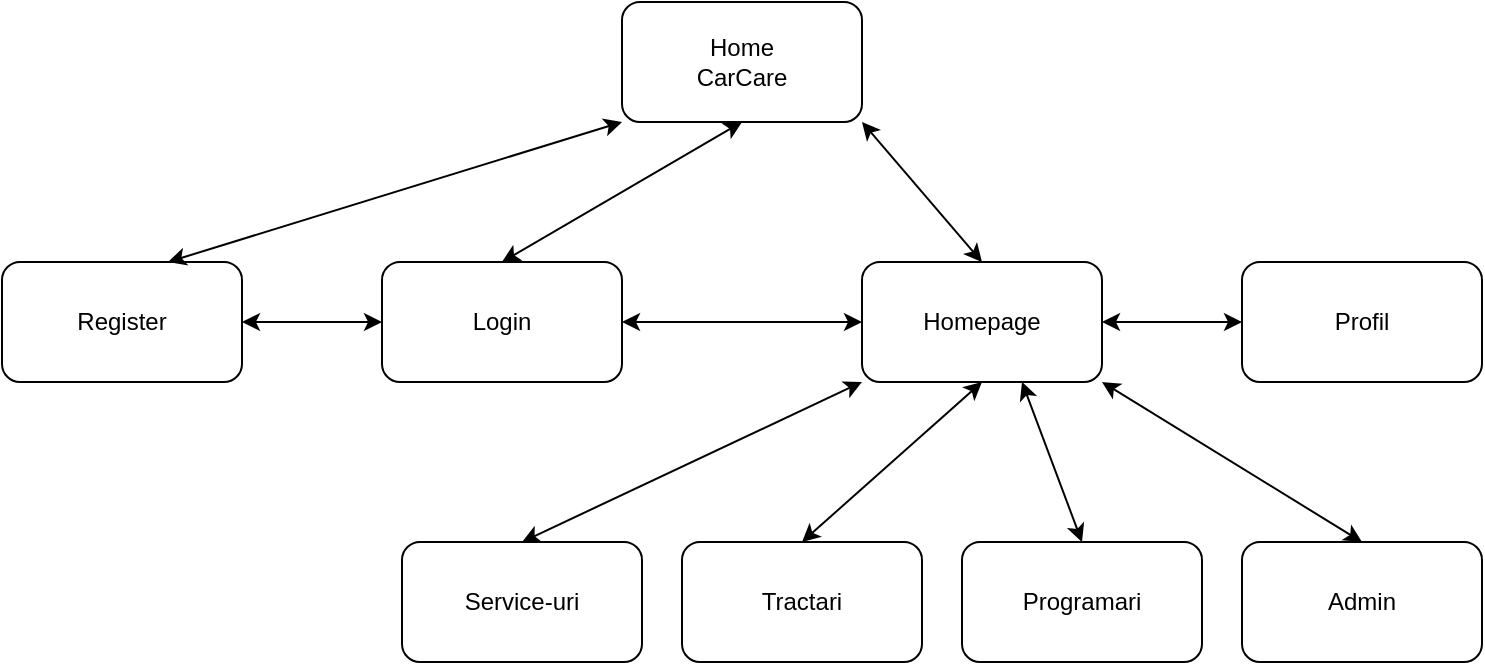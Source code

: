 <mxfile version="14.7.2" type="device"><diagram id="_4_vPUAfQ9tTINUTE8E8" name="Page-1"><mxGraphModel dx="1298" dy="811" grid="1" gridSize="10" guides="1" tooltips="1" connect="1" arrows="1" fold="1" page="1" pageScale="1" pageWidth="827" pageHeight="1169" math="0" shadow="0"><root><mxCell id="0"/><mxCell id="1" parent="0"/><mxCell id="q0YUQiDTq2kYeoolsgdN-1" value="Home&lt;br&gt;CarCare&lt;br&gt;" style="rounded=1;whiteSpace=wrap;html=1;" vertex="1" parent="1"><mxGeometry x="370" y="20" width="120" height="60" as="geometry"/></mxCell><mxCell id="q0YUQiDTq2kYeoolsgdN-2" value="Register" style="rounded=1;whiteSpace=wrap;html=1;" vertex="1" parent="1"><mxGeometry x="60" y="150" width="120" height="60" as="geometry"/></mxCell><mxCell id="q0YUQiDTq2kYeoolsgdN-3" value="Login" style="rounded=1;whiteSpace=wrap;html=1;" vertex="1" parent="1"><mxGeometry x="250" y="150" width="120" height="60" as="geometry"/></mxCell><mxCell id="q0YUQiDTq2kYeoolsgdN-4" value="Homepage" style="rounded=1;whiteSpace=wrap;html=1;" vertex="1" parent="1"><mxGeometry x="490" y="150" width="120" height="60" as="geometry"/></mxCell><mxCell id="q0YUQiDTq2kYeoolsgdN-5" value="Profil&lt;br&gt;" style="rounded=1;whiteSpace=wrap;html=1;" vertex="1" parent="1"><mxGeometry x="680" y="150" width="120" height="60" as="geometry"/></mxCell><mxCell id="q0YUQiDTq2kYeoolsgdN-6" value="Admin" style="rounded=1;whiteSpace=wrap;html=1;" vertex="1" parent="1"><mxGeometry x="680" y="290" width="120" height="60" as="geometry"/></mxCell><mxCell id="q0YUQiDTq2kYeoolsgdN-7" value="Programari" style="rounded=1;whiteSpace=wrap;html=1;" vertex="1" parent="1"><mxGeometry x="540" y="290" width="120" height="60" as="geometry"/></mxCell><mxCell id="q0YUQiDTq2kYeoolsgdN-8" value="Tractari" style="rounded=1;whiteSpace=wrap;html=1;" vertex="1" parent="1"><mxGeometry x="400" y="290" width="120" height="60" as="geometry"/></mxCell><mxCell id="q0YUQiDTq2kYeoolsgdN-9" value="Service-uri" style="rounded=1;whiteSpace=wrap;html=1;" vertex="1" parent="1"><mxGeometry x="260" y="290" width="120" height="60" as="geometry"/></mxCell><mxCell id="q0YUQiDTq2kYeoolsgdN-10" value="" style="endArrow=classic;startArrow=classic;html=1;entryX=0;entryY=1;entryDx=0;entryDy=0;exitX=0.692;exitY=0;exitDx=0;exitDy=0;exitPerimeter=0;" edge="1" parent="1" source="q0YUQiDTq2kYeoolsgdN-2" target="q0YUQiDTq2kYeoolsgdN-1"><mxGeometry width="50" height="50" relative="1" as="geometry"><mxPoint x="390" y="420" as="sourcePoint"/><mxPoint x="440" y="370" as="targetPoint"/></mxGeometry></mxCell><mxCell id="q0YUQiDTq2kYeoolsgdN-11" value="" style="endArrow=classic;startArrow=classic;html=1;entryX=0.5;entryY=1;entryDx=0;entryDy=0;exitX=0.5;exitY=0;exitDx=0;exitDy=0;" edge="1" parent="1" source="q0YUQiDTq2kYeoolsgdN-3" target="q0YUQiDTq2kYeoolsgdN-1"><mxGeometry width="50" height="50" relative="1" as="geometry"><mxPoint x="166.52" y="160" as="sourcePoint"/><mxPoint x="453.48" y="90" as="targetPoint"/></mxGeometry></mxCell><mxCell id="q0YUQiDTq2kYeoolsgdN-12" value="" style="endArrow=classic;startArrow=classic;html=1;entryX=0.5;entryY=0;entryDx=0;entryDy=0;exitX=1;exitY=1;exitDx=0;exitDy=0;" edge="1" parent="1" source="q0YUQiDTq2kYeoolsgdN-1" target="q0YUQiDTq2kYeoolsgdN-4"><mxGeometry width="50" height="50" relative="1" as="geometry"><mxPoint x="470" y="100" as="sourcePoint"/><mxPoint x="756.96" y="30" as="targetPoint"/></mxGeometry></mxCell><mxCell id="q0YUQiDTq2kYeoolsgdN-14" value="" style="endArrow=classic;startArrow=classic;html=1;entryX=0;entryY=0.5;entryDx=0;entryDy=0;exitX=1;exitY=0.5;exitDx=0;exitDy=0;" edge="1" parent="1" source="q0YUQiDTq2kYeoolsgdN-2" target="q0YUQiDTq2kYeoolsgdN-3"><mxGeometry width="50" height="50" relative="1" as="geometry"><mxPoint x="190" y="270" as="sourcePoint"/><mxPoint x="240" y="220" as="targetPoint"/></mxGeometry></mxCell><mxCell id="q0YUQiDTq2kYeoolsgdN-16" value="" style="endArrow=classic;startArrow=classic;html=1;entryX=0;entryY=0.5;entryDx=0;entryDy=0;exitX=1;exitY=0.5;exitDx=0;exitDy=0;" edge="1" parent="1" source="q0YUQiDTq2kYeoolsgdN-3"><mxGeometry width="50" height="50" relative="1" as="geometry"><mxPoint x="420" y="180" as="sourcePoint"/><mxPoint x="490" y="180" as="targetPoint"/></mxGeometry></mxCell><mxCell id="q0YUQiDTq2kYeoolsgdN-17" value="" style="endArrow=classic;startArrow=classic;html=1;" edge="1" parent="1"><mxGeometry width="50" height="50" relative="1" as="geometry"><mxPoint x="610" y="180" as="sourcePoint"/><mxPoint x="680" y="180" as="targetPoint"/></mxGeometry></mxCell><mxCell id="q0YUQiDTq2kYeoolsgdN-19" value="" style="endArrow=classic;startArrow=classic;html=1;entryX=0;entryY=1;entryDx=0;entryDy=0;exitX=0.5;exitY=0;exitDx=0;exitDy=0;" edge="1" parent="1" source="q0YUQiDTq2kYeoolsgdN-9" target="q0YUQiDTq2kYeoolsgdN-4"><mxGeometry width="50" height="50" relative="1" as="geometry"><mxPoint x="364" y="260" as="sourcePoint"/><mxPoint x="414" y="210" as="targetPoint"/></mxGeometry></mxCell><mxCell id="q0YUQiDTq2kYeoolsgdN-20" value="" style="endArrow=classic;startArrow=classic;html=1;entryX=0.5;entryY=1;entryDx=0;entryDy=0;exitX=0.5;exitY=0;exitDx=0;exitDy=0;" edge="1" parent="1" source="q0YUQiDTq2kYeoolsgdN-8" target="q0YUQiDTq2kYeoolsgdN-4"><mxGeometry width="50" height="50" relative="1" as="geometry"><mxPoint x="490" y="300" as="sourcePoint"/><mxPoint x="540" y="250" as="targetPoint"/></mxGeometry></mxCell><mxCell id="q0YUQiDTq2kYeoolsgdN-21" value="" style="endArrow=classic;startArrow=classic;html=1;exitX=0.5;exitY=0;exitDx=0;exitDy=0;" edge="1" parent="1" source="q0YUQiDTq2kYeoolsgdN-7"><mxGeometry width="50" height="50" relative="1" as="geometry"><mxPoint x="670" y="280" as="sourcePoint"/><mxPoint x="570" y="210" as="targetPoint"/></mxGeometry></mxCell><mxCell id="q0YUQiDTq2kYeoolsgdN-22" value="" style="endArrow=classic;startArrow=classic;html=1;entryX=1;entryY=1;entryDx=0;entryDy=0;exitX=0.5;exitY=0;exitDx=0;exitDy=0;" edge="1" parent="1" source="q0YUQiDTq2kYeoolsgdN-6" target="q0YUQiDTq2kYeoolsgdN-4"><mxGeometry width="50" height="50" relative="1" as="geometry"><mxPoint x="690" y="280" as="sourcePoint"/><mxPoint x="740" y="230" as="targetPoint"/></mxGeometry></mxCell></root></mxGraphModel></diagram></mxfile>